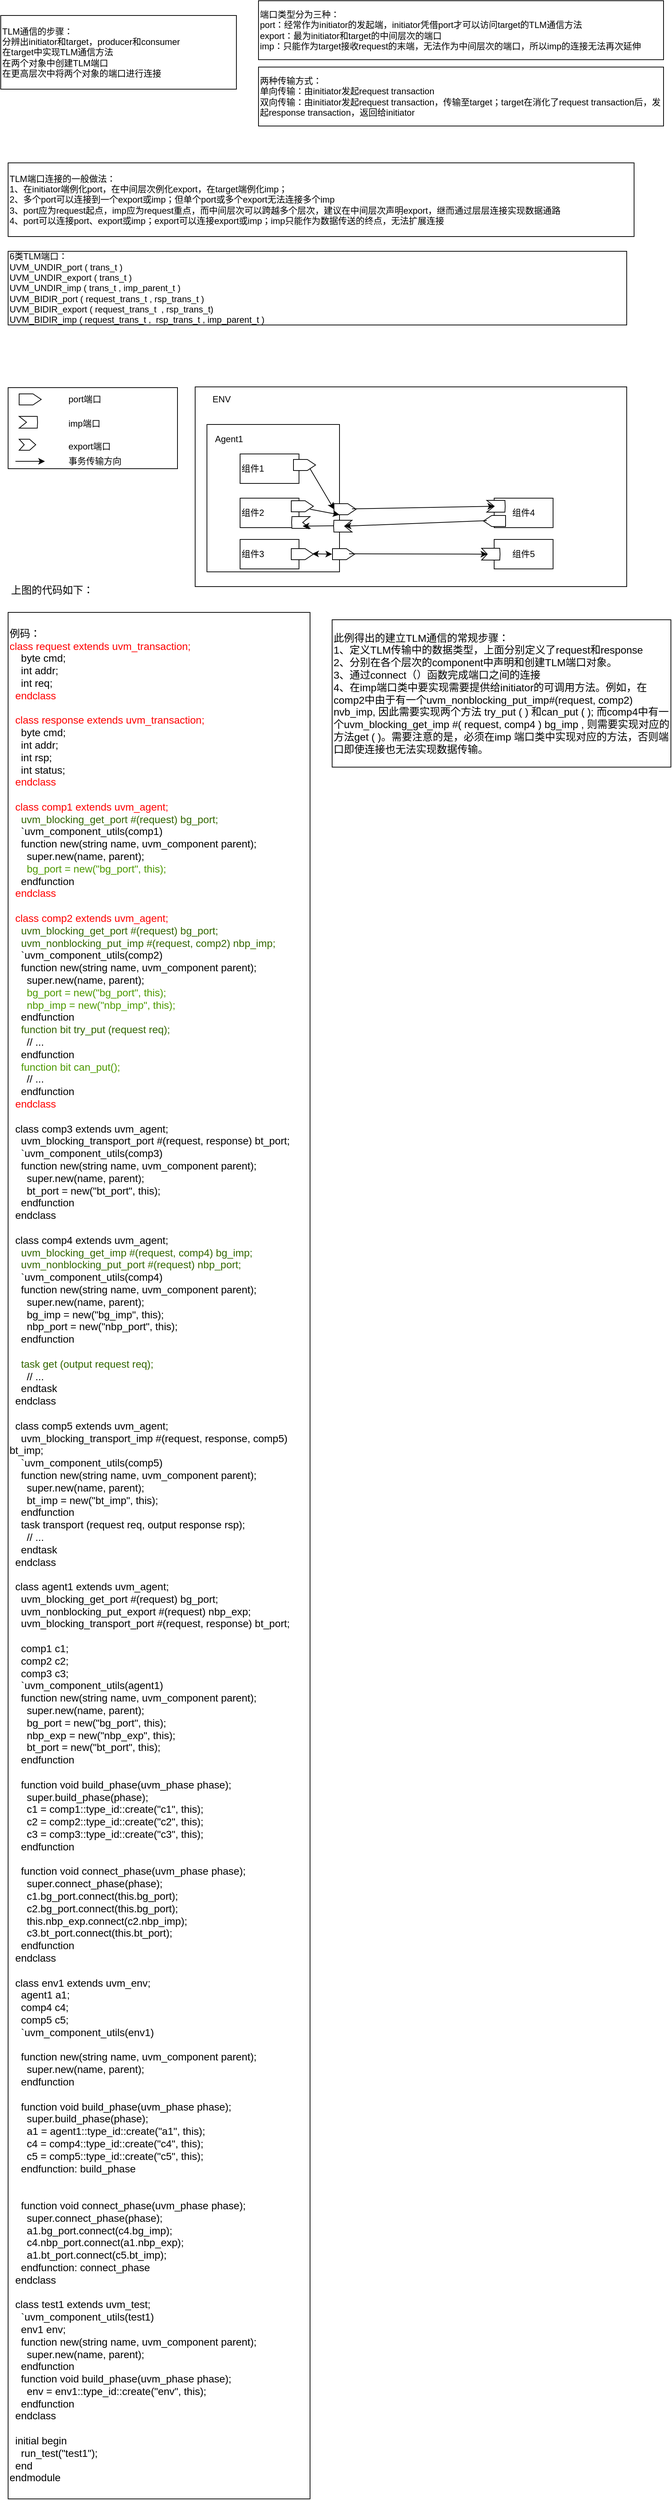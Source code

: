 <mxfile version="14.1.2" type="github">
  <diagram id="7aiQNYX1JATzqL3n-3LC" name="第 1 页">
    <mxGraphModel dx="1038" dy="580" grid="1" gridSize="10" guides="1" tooltips="1" connect="1" arrows="1" fold="1" page="1" pageScale="1" pageWidth="827" pageHeight="1169" math="0" shadow="0">
      <root>
        <mxCell id="0" />
        <mxCell id="1" parent="0" />
        <mxCell id="KpihyvGpEoFMGpjDdbEs-1" value="TLM通信的步骤：&lt;br&gt;分辨出initiator和target，producer和consumer&lt;br&gt;在target中实现TLM通信方法&lt;br&gt;在两个对象中创建TLM端口&lt;br&gt;在更高层次中将两个对象的端口进行连接" style="rounded=0;whiteSpace=wrap;html=1;align=left;" vertex="1" parent="1">
          <mxGeometry x="30" y="50" width="320" height="100" as="geometry" />
        </mxCell>
        <mxCell id="KpihyvGpEoFMGpjDdbEs-2" value="端口类型分为三种：&lt;br&gt;port：经常作为initiator的发起端，initiator凭借port才可以访问target的TLM通信方法&lt;br&gt;export：最为initiator和target的中间层次的端口&lt;br&gt;imp：只能作为target接收request的末端，无法作为中间层次的端口，所以imp的连接无法再次延伸" style="rounded=0;whiteSpace=wrap;html=1;align=left;" vertex="1" parent="1">
          <mxGeometry x="380" y="30" width="550" height="80" as="geometry" />
        </mxCell>
        <mxCell id="KpihyvGpEoFMGpjDdbEs-3" value="两种传输方式：&lt;br&gt;单向传输：由initiator发起request transaction&lt;br&gt;双向传输：由initiator发起request transaction，传输至target；target在消化了request transaction后，发起response transaction，返回给initiator" style="rounded=0;whiteSpace=wrap;html=1;align=left;" vertex="1" parent="1">
          <mxGeometry x="380" y="120" width="550" height="80" as="geometry" />
        </mxCell>
        <mxCell id="KpihyvGpEoFMGpjDdbEs-4" value="TLM端口连接的一般做法：&lt;br&gt;1、在initiator端例化port，在中间层次例化export，在target端例化imp；&lt;br&gt;2、多个port可以连接到一个export或imp；但单个port或多个export无法连接多个imp&lt;br&gt;3、port应为request起点，imp应为request重点，而中间层次可以跨越多个层次，建议在中间层次声明export，继而通过层层连接实现数据通路&lt;br&gt;4、port可以连接port、export或imp；export可以连接export或imp；imp只能作为数据传送的终点，无法扩展连接" style="rounded=0;whiteSpace=wrap;html=1;align=left;" vertex="1" parent="1">
          <mxGeometry x="40" y="250" width="850" height="100" as="geometry" />
        </mxCell>
        <mxCell id="KpihyvGpEoFMGpjDdbEs-5" value="" style="rounded=0;whiteSpace=wrap;html=1;align=left;" vertex="1" parent="1">
          <mxGeometry x="40" y="555" width="230" height="110" as="geometry" />
        </mxCell>
        <mxCell id="KpihyvGpEoFMGpjDdbEs-8" value="" style="shape=offPageConnector;whiteSpace=wrap;html=1;align=left;rotation=-90;" vertex="1" parent="1">
          <mxGeometry x="62.5" y="556" width="15" height="30" as="geometry" />
        </mxCell>
        <mxCell id="KpihyvGpEoFMGpjDdbEs-10" value="" style="html=1;shadow=0;dashed=0;align=center;verticalAlign=middle;shape=mxgraph.arrows2.arrow;dy=0;dx=8.4;notch=6.9;" vertex="1" parent="1">
          <mxGeometry x="55" y="625" width="22.5" height="15" as="geometry" />
        </mxCell>
        <mxCell id="KpihyvGpEoFMGpjDdbEs-11" value="" style="endArrow=classic;html=1;" edge="1" parent="1">
          <mxGeometry width="50" height="50" relative="1" as="geometry">
            <mxPoint x="50" y="655" as="sourcePoint" />
            <mxPoint x="90" y="655" as="targetPoint" />
          </mxGeometry>
        </mxCell>
        <mxCell id="KpihyvGpEoFMGpjDdbEs-12" value="port端口" style="text;html=1;strokeColor=none;fillColor=none;align=left;verticalAlign=middle;whiteSpace=wrap;rounded=0;" vertex="1" parent="1">
          <mxGeometry x="120" y="561" width="90" height="20" as="geometry" />
        </mxCell>
        <mxCell id="KpihyvGpEoFMGpjDdbEs-13" value="imp端口&lt;span style=&quot;color: rgba(0 , 0 , 0 , 0) ; font-family: monospace ; font-size: 0px&quot;&gt;%3CmxGraphModel%3E%3Croot%3E%3CmxCell%20id%3D%220%22%2F%3E%3CmxCell%20id%3D%221%22%20parent%3D%220%22%2F%3E%3CmxCell%20id%3D%222%22%20value%3D%22port%E7%AB%AF%E5%8F%A3%22%20style%3D%22text%3Bhtml%3D1%3BstrokeColor%3Dnone%3BfillColor%3Dnone%3Balign%3Dleft%3BverticalAlign%3Dmiddle%3BwhiteSpace%3Dwrap%3Brounded%3D0%3B%22%20vertex%3D%221%22%20parent%3D%221%22%3E%3CmxGeometry%20x%3D%22120%22%20y%3D%22416%22%20width%3D%2290%22%20height%3D%2220%22%20as%3D%22geometry%22%2F%3E%3C%2FmxCell%3E%3C%2Froot%3E%3C%2FmxGraphModel%3E&lt;/span&gt;" style="text;html=1;strokeColor=none;fillColor=none;align=left;verticalAlign=middle;whiteSpace=wrap;rounded=0;" vertex="1" parent="1">
          <mxGeometry x="120" y="593.75" width="90" height="20" as="geometry" />
        </mxCell>
        <mxCell id="KpihyvGpEoFMGpjDdbEs-14" value="export端口&lt;span style=&quot;color: rgba(0 , 0 , 0 , 0) ; font-family: monospace ; font-size: 0px&quot;&gt;%3CmxGraphModel%3E%3Croot%3E%3CmxCell%20id%3D%220%22%2F%3E%3CmxCell%20id%3D%221%22%20parent%3D%220%22%2F%3E%3CmxCell%20id%3D%222%22%20value%3D%22port%E7%AB%AF%E5%8F%A3%22%20style%3D%22text%3Bhtml%3D1%3BstrokeColor%3Dnone%3BfillColor%3Dnone%3Balign%3Dleft%3BverticalAlign%3Dmiddle%3BwhiteSpace%3Dwrap%3Brounded%3D0%3B%22%20vertex%3D%221%22%20parent%3D%221%22%3E%3CmxGeometry%20x%3D%22120%22%20y%3D%22416%22%20width%3D%2290%22%20height%3D%2220%22%20as%3D%22geometry%22%2F%3E%3C%2FmxCell%3E%3C%2Froot%3E%3C%2FmxGraphModel%3E&lt;/span&gt;" style="text;html=1;strokeColor=none;fillColor=none;align=left;verticalAlign=middle;whiteSpace=wrap;rounded=0;" vertex="1" parent="1">
          <mxGeometry x="120" y="625" width="90" height="20" as="geometry" />
        </mxCell>
        <mxCell id="KpihyvGpEoFMGpjDdbEs-16" value="事务传输方向" style="text;html=1;strokeColor=none;fillColor=none;align=left;verticalAlign=middle;whiteSpace=wrap;rounded=0;" vertex="1" parent="1">
          <mxGeometry x="120" y="645" width="90" height="20" as="geometry" />
        </mxCell>
        <mxCell id="KpihyvGpEoFMGpjDdbEs-17" value="" style="rounded=0;whiteSpace=wrap;html=1;align=left;" vertex="1" parent="1">
          <mxGeometry x="294" y="554" width="586" height="271" as="geometry" />
        </mxCell>
        <mxCell id="KpihyvGpEoFMGpjDdbEs-18" value="ENV" style="text;html=1;strokeColor=none;fillColor=none;align=center;verticalAlign=middle;whiteSpace=wrap;rounded=0;" vertex="1" parent="1">
          <mxGeometry x="310" y="561" width="40" height="20" as="geometry" />
        </mxCell>
        <mxCell id="KpihyvGpEoFMGpjDdbEs-19" value="" style="rounded=0;whiteSpace=wrap;html=1;align=left;" vertex="1" parent="1">
          <mxGeometry x="310" y="605" width="180" height="200" as="geometry" />
        </mxCell>
        <mxCell id="KpihyvGpEoFMGpjDdbEs-20" value="Agent1" style="text;html=1;strokeColor=none;fillColor=none;align=center;verticalAlign=middle;whiteSpace=wrap;rounded=0;" vertex="1" parent="1">
          <mxGeometry x="320" y="615" width="40" height="20" as="geometry" />
        </mxCell>
        <mxCell id="KpihyvGpEoFMGpjDdbEs-21" value="组件1" style="rounded=0;whiteSpace=wrap;html=1;align=left;" vertex="1" parent="1">
          <mxGeometry x="355" y="645" width="80" height="40" as="geometry" />
        </mxCell>
        <mxCell id="KpihyvGpEoFMGpjDdbEs-23" value="组件2" style="rounded=0;whiteSpace=wrap;html=1;align=left;" vertex="1" parent="1">
          <mxGeometry x="355" y="705" width="80" height="40" as="geometry" />
        </mxCell>
        <mxCell id="KpihyvGpEoFMGpjDdbEs-24" value="组件3" style="rounded=0;whiteSpace=wrap;html=1;align=left;" vertex="1" parent="1">
          <mxGeometry x="355" y="761" width="80" height="40" as="geometry" />
        </mxCell>
        <mxCell id="KpihyvGpEoFMGpjDdbEs-34" value="组件4" style="rounded=0;whiteSpace=wrap;html=1;align=center;" vertex="1" parent="1">
          <mxGeometry x="700" y="705" width="80" height="40" as="geometry" />
        </mxCell>
        <mxCell id="KpihyvGpEoFMGpjDdbEs-35" value="组件5" style="rounded=0;whiteSpace=wrap;html=1;align=center;" vertex="1" parent="1">
          <mxGeometry x="700" y="761" width="80" height="40" as="geometry" />
        </mxCell>
        <mxCell id="KpihyvGpEoFMGpjDdbEs-37" value="例码：&lt;br style=&quot;font-size: 14px&quot;&gt;&lt;div style=&quot;font-size: 14px&quot;&gt;&lt;font color=&quot;#ff0000&quot;&gt;class request extends uvm_transaction;&lt;/font&gt;&lt;/div&gt;&lt;div style=&quot;font-size: 14px&quot;&gt;&amp;nbsp; &amp;nbsp; byte cmd;&lt;/div&gt;&lt;div style=&quot;font-size: 14px&quot;&gt;&amp;nbsp; &amp;nbsp; int addr;&lt;/div&gt;&lt;div style=&quot;font-size: 14px&quot;&gt;&amp;nbsp; &amp;nbsp; int req;&lt;/div&gt;&lt;div style=&quot;font-size: 14px&quot;&gt;&amp;nbsp;&lt;font color=&quot;#ff0000&quot;&gt; endclass&lt;/font&gt;&lt;/div&gt;&lt;div style=&quot;font-size: 14px&quot;&gt;&lt;br style=&quot;font-size: 14px&quot;&gt;&lt;/div&gt;&lt;div style=&quot;font-size: 14px&quot;&gt;&amp;nbsp; &lt;font color=&quot;#ff0000&quot;&gt;class response extends uvm_transaction;&lt;/font&gt;&lt;/div&gt;&lt;div style=&quot;font-size: 14px&quot;&gt;&amp;nbsp; &amp;nbsp; byte cmd;&lt;/div&gt;&lt;div style=&quot;font-size: 14px&quot;&gt;&amp;nbsp; &amp;nbsp; int addr;&lt;/div&gt;&lt;div style=&quot;font-size: 14px&quot;&gt;&amp;nbsp; &amp;nbsp; int rsp;&lt;/div&gt;&lt;div style=&quot;font-size: 14px&quot;&gt;&amp;nbsp; &amp;nbsp; int status;&lt;/div&gt;&lt;div style=&quot;font-size: 14px&quot;&gt;&amp;nbsp;&lt;font color=&quot;#ff0000&quot;&gt; endclass&lt;/font&gt;&lt;/div&gt;&lt;div style=&quot;font-size: 14px&quot;&gt;&lt;br style=&quot;font-size: 14px&quot;&gt;&lt;/div&gt;&lt;div style=&quot;font-size: 14px&quot;&gt;&amp;nbsp; &lt;font color=&quot;#ff0000&quot;&gt;class comp1 extends uvm_agent;&lt;/font&gt;&lt;/div&gt;&lt;div style=&quot;font-size: 14px&quot;&gt;&amp;nbsp; &amp;nbsp; &lt;font color=&quot;#336600&quot;&gt;uvm_blocking_get_port #(request) bg_port;&lt;/font&gt;&lt;/div&gt;&lt;div style=&quot;font-size: 14px&quot;&gt;&amp;nbsp; &amp;nbsp; `uvm_component_utils(comp1)&lt;/div&gt;&lt;div style=&quot;font-size: 14px&quot;&gt;&amp;nbsp; &amp;nbsp; function new(string name, uvm_component parent);&lt;/div&gt;&lt;div style=&quot;font-size: 14px&quot;&gt;&amp;nbsp; &amp;nbsp; &amp;nbsp; super.new(name, parent);&lt;/div&gt;&lt;div style=&quot;font-size: 14px&quot;&gt;&amp;nbsp; &amp;nbsp; &amp;nbsp; &lt;font color=&quot;#4d9900&quot;&gt;bg_port = new(&quot;bg_port&quot;, this);&lt;/font&gt;&lt;/div&gt;&lt;div style=&quot;font-size: 14px&quot;&gt;&amp;nbsp; &amp;nbsp; endfunction&lt;/div&gt;&lt;div style=&quot;font-size: 14px&quot;&gt;&amp;nbsp; &lt;font color=&quot;#ff0000&quot;&gt;endclass&lt;/font&gt;&lt;/div&gt;&lt;div style=&quot;font-size: 14px&quot;&gt;&lt;br style=&quot;font-size: 14px&quot;&gt;&lt;/div&gt;&lt;div style=&quot;font-size: 14px&quot;&gt;&amp;nbsp; &lt;font color=&quot;#ff0000&quot;&gt;class comp2 extends uvm_agent;&lt;/font&gt;&lt;/div&gt;&lt;div style=&quot;font-size: 14px&quot;&gt;&amp;nbsp; &amp;nbsp; &lt;font color=&quot;#336600&quot;&gt;uvm_blocking_get_port #(request) bg_port;&lt;/font&gt;&lt;/div&gt;&lt;div style=&quot;font-size: 14px&quot;&gt;&amp;nbsp; &amp;nbsp; &lt;font color=&quot;#336600&quot;&gt;uvm_nonblocking_put_imp #(request, comp2) nbp_imp;&lt;/font&gt;&lt;/div&gt;&lt;div style=&quot;font-size: 14px&quot;&gt;&amp;nbsp; &amp;nbsp; `uvm_component_utils(comp2)&lt;/div&gt;&lt;div style=&quot;font-size: 14px&quot;&gt;&amp;nbsp; &amp;nbsp; function new(string name, uvm_component parent);&lt;/div&gt;&lt;div style=&quot;font-size: 14px&quot;&gt;&amp;nbsp; &amp;nbsp; &amp;nbsp; super.new(name, parent);&lt;/div&gt;&lt;div style=&quot;font-size: 14px&quot;&gt;&amp;nbsp; &amp;nbsp; &amp;nbsp;&lt;font color=&quot;#4d9900&quot;&gt; bg_port = new(&quot;bg_port&quot;, this);&lt;/font&gt;&lt;/div&gt;&lt;div style=&quot;font-size: 14px&quot;&gt;&lt;font color=&quot;#4d9900&quot;&gt;&amp;nbsp; &amp;nbsp; &amp;nbsp; nbp_imp = new(&quot;nbp_imp&quot;, this);&lt;/font&gt;&lt;/div&gt;&lt;div style=&quot;font-size: 14px&quot;&gt;&amp;nbsp; &amp;nbsp; endfunction&lt;/div&gt;&lt;div style=&quot;font-size: 14px&quot;&gt;&amp;nbsp; &amp;nbsp; &lt;font color=&quot;#336600&quot;&gt;function bit try_put (request req);&amp;nbsp;&lt;/font&gt;&lt;/div&gt;&lt;div style=&quot;font-size: 14px&quot;&gt;&amp;nbsp; &amp;nbsp; &amp;nbsp; // ...&lt;/div&gt;&lt;div style=&quot;font-size: 14px&quot;&gt;&amp;nbsp; &amp;nbsp; endfunction&amp;nbsp;&lt;/div&gt;&lt;div style=&quot;font-size: 14px&quot;&gt;&amp;nbsp; &amp;nbsp; &lt;font color=&quot;#4d9900&quot;&gt;function bit can_put();&amp;nbsp;&lt;/font&gt;&lt;/div&gt;&lt;div style=&quot;font-size: 14px&quot;&gt;&amp;nbsp; &amp;nbsp; &amp;nbsp; // ...&lt;/div&gt;&lt;div style=&quot;font-size: 14px&quot;&gt;&amp;nbsp; &amp;nbsp; endfunction&lt;/div&gt;&lt;div style=&quot;font-size: 14px&quot;&gt;&amp;nbsp;&lt;font color=&quot;#ff0000&quot;&gt; endclass&lt;/font&gt;&lt;/div&gt;&lt;div style=&quot;font-size: 14px&quot;&gt;&lt;br style=&quot;font-size: 14px&quot;&gt;&lt;/div&gt;&lt;div style=&quot;font-size: 14px&quot;&gt;&amp;nbsp; class comp3 extends uvm_agent;&lt;/div&gt;&lt;div style=&quot;font-size: 14px&quot;&gt;&amp;nbsp; &amp;nbsp; uvm_blocking_transport_port #(request, response) bt_port;&lt;/div&gt;&lt;div style=&quot;font-size: 14px&quot;&gt;&amp;nbsp; &amp;nbsp; `uvm_component_utils(comp3)&lt;/div&gt;&lt;div style=&quot;font-size: 14px&quot;&gt;&amp;nbsp; &amp;nbsp; function new(string name, uvm_component parent);&lt;/div&gt;&lt;div style=&quot;font-size: 14px&quot;&gt;&amp;nbsp; &amp;nbsp; &amp;nbsp; super.new(name, parent);&lt;/div&gt;&lt;div style=&quot;font-size: 14px&quot;&gt;&amp;nbsp; &amp;nbsp; &amp;nbsp; bt_port = new(&quot;bt_port&quot;, this);&lt;/div&gt;&lt;div style=&quot;font-size: 14px&quot;&gt;&amp;nbsp; &amp;nbsp; endfunction&lt;/div&gt;&lt;div style=&quot;font-size: 14px&quot;&gt;&amp;nbsp; endclass&lt;/div&gt;&lt;div style=&quot;font-size: 14px&quot;&gt;&lt;br style=&quot;font-size: 14px&quot;&gt;&lt;/div&gt;&lt;div style=&quot;font-size: 14px&quot;&gt;&amp;nbsp; class comp4 extends uvm_agent;&lt;/div&gt;&lt;div style=&quot;font-size: 14px&quot;&gt;&amp;nbsp; &amp;nbsp; &lt;font color=&quot;#336600&quot;&gt;uvm_blocking_get_imp #(request, comp4) bg_imp;&lt;/font&gt;&lt;/div&gt;&lt;div style=&quot;font-size: 14px&quot;&gt;&lt;font color=&quot;#336600&quot;&gt;&amp;nbsp; &amp;nbsp; uvm_nonblocking_put_port #(request) nbp_port;&lt;/font&gt;&lt;/div&gt;&lt;div style=&quot;font-size: 14px&quot;&gt;&amp;nbsp; &amp;nbsp; `uvm_component_utils(comp4)&lt;/div&gt;&lt;div style=&quot;font-size: 14px&quot;&gt;&amp;nbsp; &amp;nbsp; function new(string name, uvm_component parent);&lt;/div&gt;&lt;div style=&quot;font-size: 14px&quot;&gt;&amp;nbsp; &amp;nbsp; &amp;nbsp; super.new(name, parent);&lt;/div&gt;&lt;div style=&quot;font-size: 14px&quot;&gt;&amp;nbsp; &amp;nbsp; &amp;nbsp; bg_imp = new(&quot;bg_imp&quot;, this);&lt;/div&gt;&lt;div style=&quot;font-size: 14px&quot;&gt;&amp;nbsp; &amp;nbsp; &amp;nbsp; nbp_port = new(&quot;nbp_port&quot;, this);&lt;/div&gt;&lt;div style=&quot;font-size: 14px&quot;&gt;&amp;nbsp; &amp;nbsp; endfunction&lt;/div&gt;&lt;div style=&quot;font-size: 14px&quot;&gt;&lt;br style=&quot;font-size: 14px&quot;&gt;&lt;/div&gt;&lt;div style=&quot;font-size: 14px&quot;&gt;&amp;nbsp; &amp;nbsp; &lt;font color=&quot;#336600&quot;&gt;task get (output request req);&amp;nbsp;&lt;/font&gt;&lt;/div&gt;&lt;div style=&quot;font-size: 14px&quot;&gt;&amp;nbsp; &amp;nbsp; &amp;nbsp; // ...&lt;/div&gt;&lt;div style=&quot;font-size: 14px&quot;&gt;&amp;nbsp; &amp;nbsp; endtask&lt;/div&gt;&lt;div style=&quot;font-size: 14px&quot;&gt;&amp;nbsp; endclass&lt;/div&gt;&lt;div style=&quot;font-size: 14px&quot;&gt;&lt;br style=&quot;font-size: 14px&quot;&gt;&lt;/div&gt;&lt;div style=&quot;font-size: 14px&quot;&gt;&amp;nbsp; class comp5 extends uvm_agent;&lt;/div&gt;&lt;div style=&quot;font-size: 14px&quot;&gt;&amp;nbsp; &amp;nbsp; uvm_blocking_transport_imp #(request, response, comp5) bt_imp;&lt;/div&gt;&lt;div style=&quot;font-size: 14px&quot;&gt;&amp;nbsp; &amp;nbsp; `uvm_component_utils(comp5)&lt;/div&gt;&lt;div style=&quot;font-size: 14px&quot;&gt;&amp;nbsp; &amp;nbsp; function new(string name, uvm_component parent);&lt;/div&gt;&lt;div style=&quot;font-size: 14px&quot;&gt;&amp;nbsp; &amp;nbsp; &amp;nbsp; super.new(name, parent);&lt;/div&gt;&lt;div style=&quot;font-size: 14px&quot;&gt;&amp;nbsp; &amp;nbsp; &amp;nbsp; bt_imp = new(&quot;bt_imp&quot;, this);&lt;/div&gt;&lt;div style=&quot;font-size: 14px&quot;&gt;&amp;nbsp; &amp;nbsp; endfunction&lt;/div&gt;&lt;div style=&quot;font-size: 14px&quot;&gt;&amp;nbsp; &amp;nbsp; task transport (request req, output response rsp);&amp;nbsp;&lt;/div&gt;&lt;div style=&quot;font-size: 14px&quot;&gt;&amp;nbsp; &amp;nbsp; &amp;nbsp; // ...&lt;/div&gt;&lt;div style=&quot;font-size: 14px&quot;&gt;&amp;nbsp; &amp;nbsp; endtask&lt;/div&gt;&lt;div style=&quot;font-size: 14px&quot;&gt;&amp;nbsp; endclass&lt;/div&gt;&lt;div style=&quot;font-size: 14px&quot;&gt;&lt;br style=&quot;font-size: 14px&quot;&gt;&lt;/div&gt;&lt;div style=&quot;font-size: 14px&quot;&gt;&amp;nbsp; class agent1 extends uvm_agent;&lt;/div&gt;&lt;div style=&quot;font-size: 14px&quot;&gt;&amp;nbsp; &amp;nbsp; uvm_blocking_get_port #(request) bg_port;&lt;/div&gt;&lt;div style=&quot;font-size: 14px&quot;&gt;&amp;nbsp; &amp;nbsp; uvm_nonblocking_put_export #(request) nbp_exp;&lt;/div&gt;&lt;div style=&quot;font-size: 14px&quot;&gt;&amp;nbsp; &amp;nbsp; uvm_blocking_transport_port #(request, response) bt_port;&lt;/div&gt;&lt;div style=&quot;font-size: 14px&quot;&gt;&lt;br style=&quot;font-size: 14px&quot;&gt;&lt;/div&gt;&lt;div style=&quot;font-size: 14px&quot;&gt;&amp;nbsp; &amp;nbsp; comp1 c1;&lt;/div&gt;&lt;div style=&quot;font-size: 14px&quot;&gt;&amp;nbsp; &amp;nbsp; comp2 c2;&lt;/div&gt;&lt;div style=&quot;font-size: 14px&quot;&gt;&amp;nbsp; &amp;nbsp; comp3 c3;&lt;/div&gt;&lt;div style=&quot;font-size: 14px&quot;&gt;&amp;nbsp; &amp;nbsp; `uvm_component_utils(agent1)&lt;/div&gt;&lt;div style=&quot;font-size: 14px&quot;&gt;&amp;nbsp; &amp;nbsp; function new(string name, uvm_component parent);&lt;/div&gt;&lt;div style=&quot;font-size: 14px&quot;&gt;&amp;nbsp; &amp;nbsp; &amp;nbsp; super.new(name, parent);&lt;/div&gt;&lt;div style=&quot;font-size: 14px&quot;&gt;&amp;nbsp; &amp;nbsp; &amp;nbsp; bg_port = new(&quot;bg_port&quot;, this);&lt;/div&gt;&lt;div style=&quot;font-size: 14px&quot;&gt;&amp;nbsp; &amp;nbsp; &amp;nbsp; nbp_exp = new(&quot;nbp_exp&quot;, this);&lt;/div&gt;&lt;div style=&quot;font-size: 14px&quot;&gt;&amp;nbsp; &amp;nbsp; &amp;nbsp; bt_port = new(&quot;bt_port&quot;, this);&lt;/div&gt;&lt;div style=&quot;font-size: 14px&quot;&gt;&amp;nbsp; &amp;nbsp; endfunction&lt;/div&gt;&lt;div style=&quot;font-size: 14px&quot;&gt;&lt;br style=&quot;font-size: 14px&quot;&gt;&lt;/div&gt;&lt;div style=&quot;font-size: 14px&quot;&gt;&amp;nbsp; &amp;nbsp; function void build_phase(uvm_phase phase);&lt;/div&gt;&lt;div style=&quot;font-size: 14px&quot;&gt;&amp;nbsp; &amp;nbsp; &amp;nbsp; super.build_phase(phase);&lt;/div&gt;&lt;div style=&quot;font-size: 14px&quot;&gt;&amp;nbsp; &amp;nbsp; &amp;nbsp; c1 = comp1::type_id::create(&quot;c1&quot;, this);&lt;/div&gt;&lt;div style=&quot;font-size: 14px&quot;&gt;&amp;nbsp; &amp;nbsp; &amp;nbsp; c2 = comp2::type_id::create(&quot;c2&quot;, this);&lt;/div&gt;&lt;div style=&quot;font-size: 14px&quot;&gt;&amp;nbsp; &amp;nbsp; &amp;nbsp; c3 = comp3::type_id::create(&quot;c3&quot;, this);&lt;/div&gt;&lt;div style=&quot;font-size: 14px&quot;&gt;&amp;nbsp; &amp;nbsp; endfunction&lt;/div&gt;&lt;div style=&quot;font-size: 14px&quot;&gt;&lt;br style=&quot;font-size: 14px&quot;&gt;&lt;/div&gt;&lt;div style=&quot;font-size: 14px&quot;&gt;&amp;nbsp; &amp;nbsp; function void connect_phase(uvm_phase phase);&lt;/div&gt;&lt;div style=&quot;font-size: 14px&quot;&gt;&amp;nbsp; &amp;nbsp; &amp;nbsp; super.connect_phase(phase);&lt;/div&gt;&lt;div style=&quot;font-size: 14px&quot;&gt;&amp;nbsp; &amp;nbsp; &amp;nbsp; c1.bg_port.connect(this.bg_port);&lt;/div&gt;&lt;div style=&quot;font-size: 14px&quot;&gt;&amp;nbsp; &amp;nbsp; &amp;nbsp; c2.bg_port.connect(this.bg_port);&lt;/div&gt;&lt;div style=&quot;font-size: 14px&quot;&gt;&amp;nbsp; &amp;nbsp; &amp;nbsp; this.nbp_exp.connect(c2.nbp_imp);&lt;/div&gt;&lt;div style=&quot;font-size: 14px&quot;&gt;&amp;nbsp; &amp;nbsp; &amp;nbsp; c3.bt_port.connect(this.bt_port);&lt;/div&gt;&lt;div style=&quot;font-size: 14px&quot;&gt;&amp;nbsp; &amp;nbsp; endfunction&lt;/div&gt;&lt;div style=&quot;font-size: 14px&quot;&gt;&amp;nbsp; endclass&lt;/div&gt;&lt;div style=&quot;font-size: 14px&quot;&gt;&lt;br style=&quot;font-size: 14px&quot;&gt;&lt;/div&gt;&lt;div style=&quot;font-size: 14px&quot;&gt;&amp;nbsp; class env1 extends uvm_env;&lt;/div&gt;&lt;div style=&quot;font-size: 14px&quot;&gt;&amp;nbsp; &amp;nbsp; agent1 a1;&lt;/div&gt;&lt;div style=&quot;font-size: 14px&quot;&gt;&amp;nbsp; &amp;nbsp; comp4 c4;&lt;/div&gt;&lt;div style=&quot;font-size: 14px&quot;&gt;&amp;nbsp; &amp;nbsp; comp5 c5;&lt;/div&gt;&lt;div style=&quot;font-size: 14px&quot;&gt;&amp;nbsp; &amp;nbsp; `uvm_component_utils(env1)&lt;/div&gt;&lt;div style=&quot;font-size: 14px&quot;&gt;&lt;br style=&quot;font-size: 14px&quot;&gt;&lt;/div&gt;&lt;div style=&quot;font-size: 14px&quot;&gt;&amp;nbsp; &amp;nbsp; function new(string name, uvm_component parent);&lt;/div&gt;&lt;div style=&quot;font-size: 14px&quot;&gt;&amp;nbsp; &amp;nbsp; &amp;nbsp; super.new(name, parent);&lt;/div&gt;&lt;div style=&quot;font-size: 14px&quot;&gt;&amp;nbsp; &amp;nbsp; endfunction&lt;/div&gt;&lt;div style=&quot;font-size: 14px&quot;&gt;&lt;br style=&quot;font-size: 14px&quot;&gt;&lt;/div&gt;&lt;div style=&quot;font-size: 14px&quot;&gt;&amp;nbsp; &amp;nbsp; function void build_phase(uvm_phase phase);&lt;/div&gt;&lt;div style=&quot;font-size: 14px&quot;&gt;&amp;nbsp; &amp;nbsp; &amp;nbsp; super.build_phase(phase);&lt;/div&gt;&lt;div style=&quot;font-size: 14px&quot;&gt;&amp;nbsp; &amp;nbsp; &amp;nbsp; a1 = agent1::type_id::create(&quot;a1&quot;, this);&lt;/div&gt;&lt;div style=&quot;font-size: 14px&quot;&gt;&amp;nbsp; &amp;nbsp; &amp;nbsp; c4 = comp4::type_id::create(&quot;c4&quot;, this);&lt;/div&gt;&lt;div style=&quot;font-size: 14px&quot;&gt;&amp;nbsp; &amp;nbsp; &amp;nbsp; c5 = comp5::type_id::create(&quot;c5&quot;, this);&lt;/div&gt;&lt;div style=&quot;font-size: 14px&quot;&gt;&amp;nbsp; &amp;nbsp; endfunction: build_phase&lt;/div&gt;&lt;div style=&quot;font-size: 14px&quot;&gt;&lt;br style=&quot;font-size: 14px&quot;&gt;&lt;/div&gt;&lt;div style=&quot;font-size: 14px&quot;&gt;&lt;br style=&quot;font-size: 14px&quot;&gt;&lt;/div&gt;&lt;div style=&quot;font-size: 14px&quot;&gt;&amp;nbsp; &amp;nbsp; function void connect_phase(uvm_phase phase);&lt;/div&gt;&lt;div style=&quot;font-size: 14px&quot;&gt;&amp;nbsp; &amp;nbsp; &amp;nbsp; super.connect_phase(phase);&lt;/div&gt;&lt;div style=&quot;font-size: 14px&quot;&gt;&amp;nbsp; &amp;nbsp; &amp;nbsp; a1.bg_port.connect(c4.bg_imp);&lt;/div&gt;&lt;div style=&quot;font-size: 14px&quot;&gt;&amp;nbsp; &amp;nbsp; &amp;nbsp; c4.nbp_port.connect(a1.nbp_exp);&lt;/div&gt;&lt;div style=&quot;font-size: 14px&quot;&gt;&amp;nbsp; &amp;nbsp; &amp;nbsp; a1.bt_port.connect(c5.bt_imp);&lt;/div&gt;&lt;div style=&quot;font-size: 14px&quot;&gt;&amp;nbsp; &amp;nbsp; endfunction: connect_phase&lt;/div&gt;&lt;div style=&quot;font-size: 14px&quot;&gt;&amp;nbsp; endclass&lt;/div&gt;&lt;div style=&quot;font-size: 14px&quot;&gt;&lt;br style=&quot;font-size: 14px&quot;&gt;&lt;/div&gt;&lt;div style=&quot;font-size: 14px&quot;&gt;&amp;nbsp; class test1 extends uvm_test;&lt;/div&gt;&lt;div style=&quot;font-size: 14px&quot;&gt;&amp;nbsp; &amp;nbsp; `uvm_component_utils(test1)&lt;/div&gt;&lt;div style=&quot;font-size: 14px&quot;&gt;&amp;nbsp; &amp;nbsp; env1 env;&lt;/div&gt;&lt;div style=&quot;font-size: 14px&quot;&gt;&amp;nbsp; &amp;nbsp; function new(string name, uvm_component parent);&lt;/div&gt;&lt;div style=&quot;font-size: 14px&quot;&gt;&amp;nbsp; &amp;nbsp; &amp;nbsp; super.new(name, parent);&lt;/div&gt;&lt;div style=&quot;font-size: 14px&quot;&gt;&amp;nbsp; &amp;nbsp; endfunction&lt;/div&gt;&lt;div style=&quot;font-size: 14px&quot;&gt;&amp;nbsp; &amp;nbsp; function void build_phase(uvm_phase phase);&lt;/div&gt;&lt;div style=&quot;font-size: 14px&quot;&gt;&amp;nbsp; &amp;nbsp; &amp;nbsp; env = env1::type_id::create(&quot;env&quot;, this);&lt;/div&gt;&lt;div style=&quot;font-size: 14px&quot;&gt;&amp;nbsp; &amp;nbsp; endfunction&lt;/div&gt;&lt;div style=&quot;font-size: 14px&quot;&gt;&amp;nbsp; endclass&lt;/div&gt;&lt;div style=&quot;font-size: 14px&quot;&gt;&lt;br style=&quot;font-size: 14px&quot;&gt;&lt;/div&gt;&lt;div style=&quot;font-size: 14px&quot;&gt;&amp;nbsp; initial begin&lt;/div&gt;&lt;div style=&quot;font-size: 14px&quot;&gt;&amp;nbsp; &amp;nbsp; run_test(&quot;test1&quot;);&lt;/div&gt;&lt;div style=&quot;font-size: 14px&quot;&gt;&amp;nbsp; end&lt;/div&gt;&lt;div style=&quot;font-size: 14px&quot;&gt;endmodule&lt;/div&gt;" style="rounded=0;whiteSpace=wrap;html=1;align=left;fontSize=14;" vertex="1" parent="1">
          <mxGeometry x="40" y="860" width="410" height="2560" as="geometry" />
        </mxCell>
        <mxCell id="KpihyvGpEoFMGpjDdbEs-38" value="6类TLM端口：&lt;br&gt;UVM_UNDIR_port ( trans_t )&lt;br&gt;UVM_UNDIR_export ( trans_t )&lt;br&gt;UVM_UNDIR_imp ( trans_t , imp_parent_t )&lt;br&gt;UVM_BIDIR_port ( request_trans_t , rsp_trans_t )&lt;br&gt;UVM_BIDIR_export ( request_trans_t&amp;nbsp; , rsp_trans_t)&lt;br&gt;UVM_BIDIR_imp ( request_trans_t ,&amp;nbsp; rsp_trans_t , imp_parent_t )" style="rounded=0;whiteSpace=wrap;html=1;align=left;" vertex="1" parent="1">
          <mxGeometry x="40" y="370" width="840" height="100" as="geometry" />
        </mxCell>
        <mxCell id="KpihyvGpEoFMGpjDdbEs-39" value="上图的代码如下：" style="text;html=1;strokeColor=none;fillColor=none;align=center;verticalAlign=middle;whiteSpace=wrap;rounded=0;fontSize=14;" vertex="1" parent="1">
          <mxGeometry x="40" y="820" width="120" height="20" as="geometry" />
        </mxCell>
        <mxCell id="KpihyvGpEoFMGpjDdbEs-40" value="此例得出的建立TLM通信的常规步骤：&lt;br&gt;1、定义TLM传输中的数据类型，上面分别定义了request和response&lt;br&gt;2、分别在各个层次的component中声明和创建TLM端口对象。&lt;br&gt;3、通过connect（）函数完成端口之间的连接&lt;br&gt;4、在imp端口类中要实现需要提供给initiator的可调用方法。例如，在comp2中由于有一个uvm_nonblocking_put_imp#(request, comp2) nvb_imp, 因此需要实现两个方法 try_put ( ) 和can_put ( ); 而comp4中有一个uvm_blocking_get_imp #( request, comp4 ) bg_imp , 则需要实现对应的方法get ( )。需要注意的是，必须在imp 端口类中实现对应的方法，否则端口即使连接也无法实现数据传输。" style="rounded=0;whiteSpace=wrap;html=1;fontSize=14;align=left;" vertex="1" parent="1">
          <mxGeometry x="480" y="870" width="460" height="200" as="geometry" />
        </mxCell>
        <mxCell id="KpihyvGpEoFMGpjDdbEs-41" value="" style="html=1;shadow=0;dashed=0;align=center;verticalAlign=middle;shape=mxgraph.arrows2.arrow;dy=0;dx=0.4;notch=10;" vertex="1" parent="1">
          <mxGeometry x="55" y="594" width="25" height="16" as="geometry" />
        </mxCell>
        <mxCell id="KpihyvGpEoFMGpjDdbEs-42" value="" style="shape=offPageConnector;whiteSpace=wrap;html=1;align=left;rotation=-90;" vertex="1" parent="1">
          <mxGeometry x="435" y="645" width="15" height="30" as="geometry" />
        </mxCell>
        <mxCell id="KpihyvGpEoFMGpjDdbEs-43" value="" style="shape=offPageConnector;whiteSpace=wrap;html=1;align=left;rotation=-90;" vertex="1" parent="1">
          <mxGeometry x="432" y="701" width="15" height="30" as="geometry" />
        </mxCell>
        <mxCell id="KpihyvGpEoFMGpjDdbEs-44" value="" style="html=1;shadow=0;dashed=0;align=center;verticalAlign=middle;shape=mxgraph.arrows2.arrow;dy=0;dx=0.4;notch=10;rotation=-180;" vertex="1" parent="1">
          <mxGeometry x="425" y="730" width="25" height="16" as="geometry" />
        </mxCell>
        <mxCell id="KpihyvGpEoFMGpjDdbEs-46" value="" style="shape=offPageConnector;whiteSpace=wrap;html=1;align=left;rotation=-90;" vertex="1" parent="1">
          <mxGeometry x="432" y="766" width="15" height="30" as="geometry" />
        </mxCell>
        <mxCell id="KpihyvGpEoFMGpjDdbEs-47" value="" style="html=1;shadow=0;dashed=0;align=center;verticalAlign=middle;shape=mxgraph.arrows2.arrow;dy=0;dx=0.4;notch=10;" vertex="1" parent="1">
          <mxGeometry x="690" y="708" width="25" height="16" as="geometry" />
        </mxCell>
        <mxCell id="KpihyvGpEoFMGpjDdbEs-48" value="" style="shape=offPageConnector;whiteSpace=wrap;html=1;align=left;rotation=90;" vertex="1" parent="1">
          <mxGeometry x="693" y="721" width="15" height="30" as="geometry" />
        </mxCell>
        <mxCell id="KpihyvGpEoFMGpjDdbEs-49" value="" style="html=1;shadow=0;dashed=0;align=center;verticalAlign=middle;shape=mxgraph.arrows2.arrow;dy=0;dx=0.4;notch=7.6;" vertex="1" parent="1">
          <mxGeometry x="683" y="773" width="25" height="16" as="geometry" />
        </mxCell>
        <mxCell id="KpihyvGpEoFMGpjDdbEs-50" value="" style="shape=offPageConnector;whiteSpace=wrap;html=1;align=left;rotation=-90;" vertex="1" parent="1">
          <mxGeometry x="490" y="705" width="15" height="30" as="geometry" />
        </mxCell>
        <mxCell id="KpihyvGpEoFMGpjDdbEs-51" value="" style="html=1;shadow=0;dashed=0;align=center;verticalAlign=middle;shape=mxgraph.arrows2.arrow;dy=0;dx=0.4;notch=10;rotation=-180;" vertex="1" parent="1">
          <mxGeometry x="482" y="735" width="25" height="16" as="geometry" />
        </mxCell>
        <mxCell id="KpihyvGpEoFMGpjDdbEs-52" value="" style="shape=offPageConnector;whiteSpace=wrap;html=1;align=left;rotation=-90;" vertex="1" parent="1">
          <mxGeometry x="488" y="766" width="15" height="30" as="geometry" />
        </mxCell>
        <mxCell id="KpihyvGpEoFMGpjDdbEs-55" value="" style="endArrow=classic;html=1;fontSize=14;entryX=0.5;entryY=0;entryDx=0;entryDy=0;" edge="1" parent="1" target="KpihyvGpEoFMGpjDdbEs-50">
          <mxGeometry width="50" height="50" relative="1" as="geometry">
            <mxPoint x="450" y="665" as="sourcePoint" />
            <mxPoint x="520" y="695" as="targetPoint" />
          </mxGeometry>
        </mxCell>
        <mxCell id="KpihyvGpEoFMGpjDdbEs-56" value="" style="endArrow=classic;html=1;fontSize=14;entryX=0;entryY=0.25;entryDx=0;entryDy=0;exitX=0.233;exitY=0.85;exitDx=0;exitDy=0;exitPerimeter=0;" edge="1" parent="1" source="KpihyvGpEoFMGpjDdbEs-43" target="KpihyvGpEoFMGpjDdbEs-50">
          <mxGeometry width="50" height="50" relative="1" as="geometry">
            <mxPoint x="460" y="720" as="sourcePoint" />
            <mxPoint x="470" y="650" as="targetPoint" />
          </mxGeometry>
        </mxCell>
        <mxCell id="KpihyvGpEoFMGpjDdbEs-58" value="" style="endArrow=classic;html=1;fontSize=14;" edge="1" parent="1">
          <mxGeometry width="50" height="50" relative="1" as="geometry">
            <mxPoint x="482" y="742.5" as="sourcePoint" />
            <mxPoint x="440" y="743" as="targetPoint" />
          </mxGeometry>
        </mxCell>
        <mxCell id="KpihyvGpEoFMGpjDdbEs-59" value="" style="endArrow=classic;html=1;fontSize=14;entryX=0;entryY=0.5;entryDx=10;entryDy=0;entryPerimeter=0;" edge="1" parent="1" target="KpihyvGpEoFMGpjDdbEs-51">
          <mxGeometry width="50" height="50" relative="1" as="geometry">
            <mxPoint x="690" y="735.5" as="sourcePoint" />
            <mxPoint x="600" y="735.5" as="targetPoint" />
          </mxGeometry>
        </mxCell>
        <mxCell id="KpihyvGpEoFMGpjDdbEs-60" value="" style="endArrow=classic;html=1;fontSize=14;entryX=0;entryY=0.5;entryDx=10;entryDy=0;entryPerimeter=0;" edge="1" parent="1" target="KpihyvGpEoFMGpjDdbEs-47">
          <mxGeometry width="50" height="50" relative="1" as="geometry">
            <mxPoint x="507" y="719.5" as="sourcePoint" />
            <mxPoint x="567" y="719.5" as="targetPoint" />
          </mxGeometry>
        </mxCell>
        <mxCell id="KpihyvGpEoFMGpjDdbEs-62" value="" style="endArrow=classic;html=1;fontSize=14;entryX=0;entryY=0.5;entryDx=7.6;entryDy=0;entryPerimeter=0;" edge="1" parent="1" target="KpihyvGpEoFMGpjDdbEs-49">
          <mxGeometry width="50" height="50" relative="1" as="geometry">
            <mxPoint x="503" y="780.5" as="sourcePoint" />
            <mxPoint x="558" y="780.5" as="targetPoint" />
          </mxGeometry>
        </mxCell>
        <mxCell id="KpihyvGpEoFMGpjDdbEs-64" value="" style="endArrow=classic;startArrow=classic;html=1;fontSize=14;" edge="1" parent="1">
          <mxGeometry width="50" height="50" relative="1" as="geometry">
            <mxPoint x="453" y="780.5" as="sourcePoint" />
            <mxPoint x="480" y="781" as="targetPoint" />
          </mxGeometry>
        </mxCell>
      </root>
    </mxGraphModel>
  </diagram>
</mxfile>
